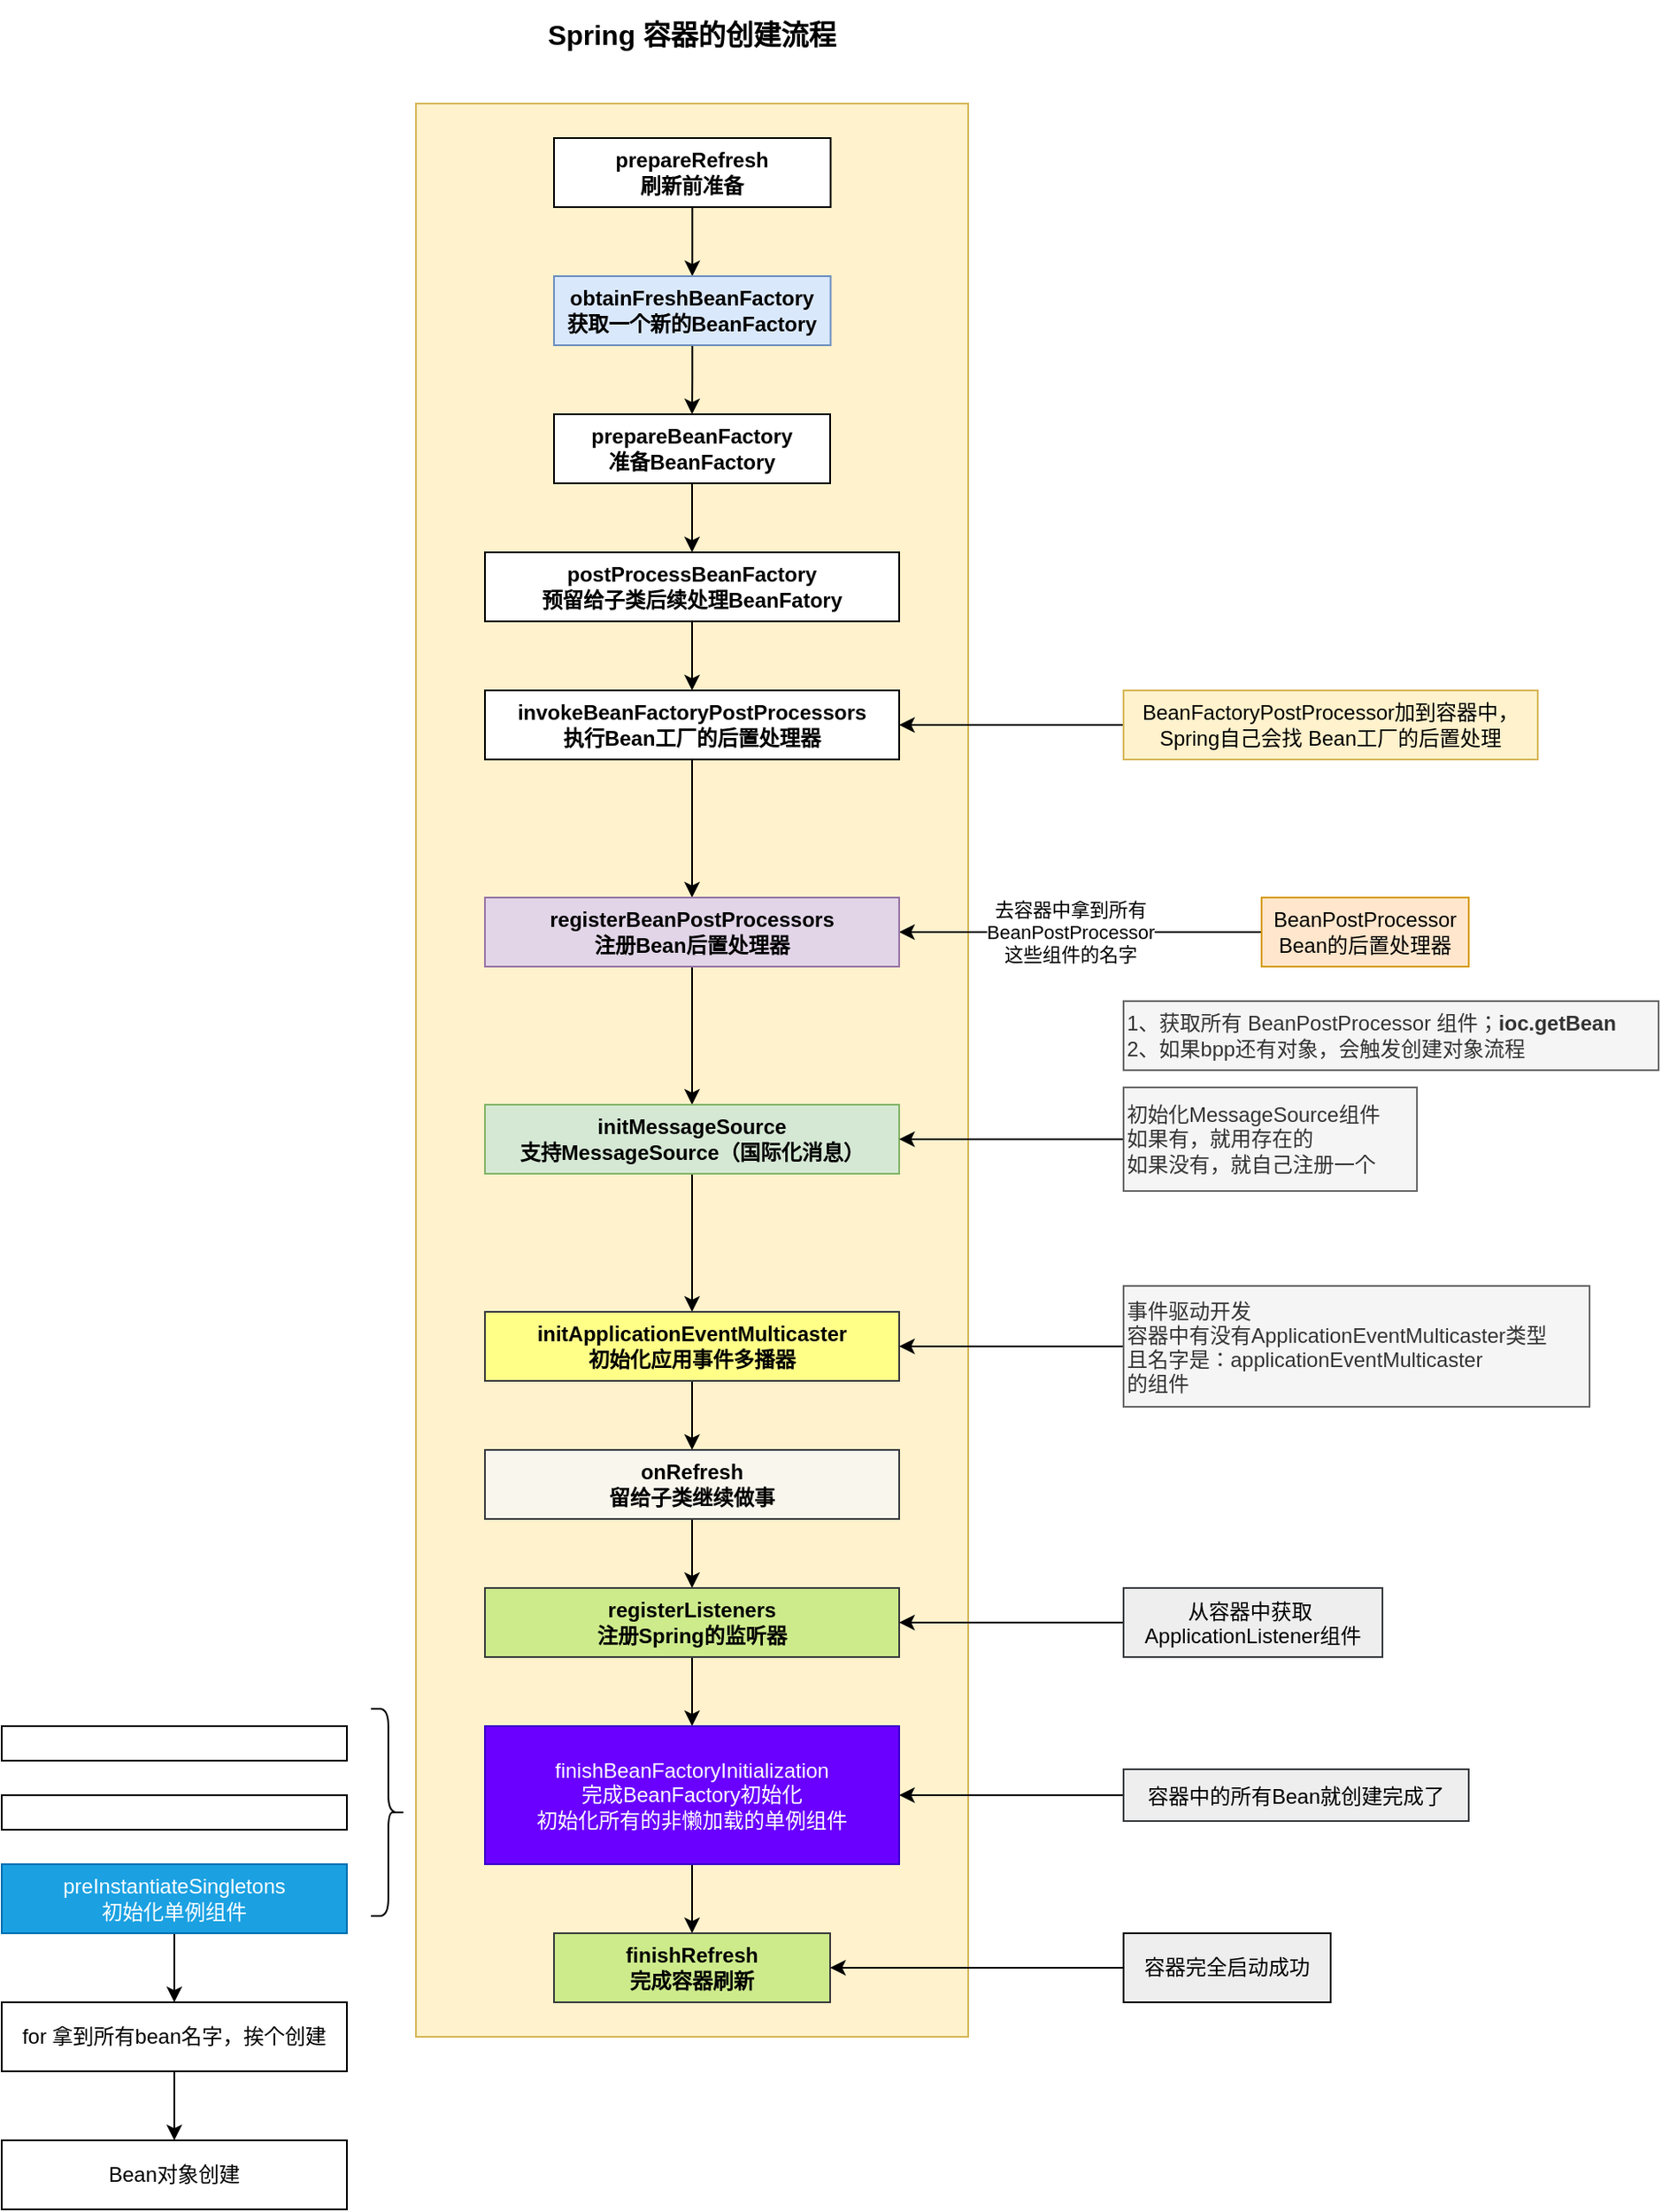 <mxfile>
    <diagram id="DPGADWuL6uPfHHLG69vp" name="Page-1">
        <mxGraphModel dx="1715" dy="-2647" grid="1" gridSize="10" guides="1" tooltips="1" connect="1" arrows="1" fold="1" page="1" pageScale="1" pageWidth="1200" pageHeight="1920" math="0" shadow="0">
            <root>
                <mxCell id="0"/>
                <mxCell id="1" parent="0"/>
                <mxCell id="62" value="" style="rounded=0;whiteSpace=wrap;html=1;fillColor=#fff2cc;strokeColor=#d6b656;" vertex="1" parent="1">
                    <mxGeometry x="400" y="4620" width="320" height="1120" as="geometry"/>
                </mxCell>
                <mxCell id="5" style="edgeStyle=orthogonalEdgeStyle;rounded=0;orthogonalLoop=1;jettySize=auto;html=1;entryX=0.5;entryY=0;entryDx=0;entryDy=0;" edge="1" parent="1" source="6" target="8">
                    <mxGeometry relative="1" as="geometry"/>
                </mxCell>
                <mxCell id="6" value="prepareRefresh&#xa;刷新前准备" style="rounded=0;whiteSpace=wrap;fontStyle=1" vertex="1" parent="1">
                    <mxGeometry x="480" y="4640" width="160.27" height="40" as="geometry"/>
                </mxCell>
                <mxCell id="7" style="edgeStyle=orthogonalEdgeStyle;rounded=0;orthogonalLoop=1;jettySize=auto;html=1;entryX=0.5;entryY=0;entryDx=0;entryDy=0;" edge="1" parent="1" source="8" target="10">
                    <mxGeometry relative="1" as="geometry"/>
                </mxCell>
                <mxCell id="8" value="obtainFreshBeanFactory&#xa;获取一个新的BeanFactory" style="rounded=0;whiteSpace=wrap;fontStyle=1;fillColor=#dae8fc;strokeColor=#6c8ebf;" vertex="1" parent="1">
                    <mxGeometry x="480" y="4720" width="160.27" height="40" as="geometry"/>
                </mxCell>
                <mxCell id="9" style="edgeStyle=orthogonalEdgeStyle;rounded=0;orthogonalLoop=1;jettySize=auto;html=1;" edge="1" parent="1" source="10" target="12">
                    <mxGeometry relative="1" as="geometry"/>
                </mxCell>
                <mxCell id="10" value="prepareBeanFactory&#xa;准备BeanFactory" style="rounded=0;whiteSpace=wrap;fontStyle=1" vertex="1" parent="1">
                    <mxGeometry x="480" y="4800" width="160" height="40" as="geometry"/>
                </mxCell>
                <mxCell id="11" style="edgeStyle=orthogonalEdgeStyle;rounded=0;orthogonalLoop=1;jettySize=auto;html=1;entryX=0.5;entryY=0;entryDx=0;entryDy=0;" edge="1" parent="1" source="12" target="14">
                    <mxGeometry relative="1" as="geometry"/>
                </mxCell>
                <mxCell id="12" value="postProcessBeanFactory&#xa;预留给子类后续处理BeanFatory" style="rounded=0;whiteSpace=wrap;fontStyle=1" vertex="1" parent="1">
                    <mxGeometry x="440" y="4880" width="240" height="40" as="geometry"/>
                </mxCell>
                <mxCell id="13" style="edgeStyle=orthogonalEdgeStyle;rounded=0;orthogonalLoop=1;jettySize=auto;html=1;entryX=0.5;entryY=0;entryDx=0;entryDy=0;" edge="1" parent="1" source="14" target="21">
                    <mxGeometry relative="1" as="geometry"/>
                </mxCell>
                <mxCell id="14" value="invokeBeanFactoryPostProcessors&#xa;执行Bean工厂的后置处理器" style="rounded=0;whiteSpace=wrap;fontStyle=1" vertex="1" parent="1">
                    <mxGeometry x="440" y="4960" width="240" height="40" as="geometry"/>
                </mxCell>
                <mxCell id="15" style="edgeStyle=orthogonalEdgeStyle;rounded=0;orthogonalLoop=1;jettySize=auto;html=1;entryX=1;entryY=0.5;entryDx=0;entryDy=0;" edge="1" parent="1" source="16" target="14">
                    <mxGeometry relative="1" as="geometry">
                        <mxPoint x="730.01" y="4980" as="targetPoint"/>
                    </mxGeometry>
                </mxCell>
                <mxCell id="16" value="BeanFactoryPostProcessor加到容器中，&#xa;Spring自己会找 Bean工厂的后置处理" style="rounded=0;whiteSpace=wrap;fillColor=#fff2cc;strokeColor=#d6b656;" vertex="1" parent="1">
                    <mxGeometry x="810.01" y="4960" width="240" height="40" as="geometry"/>
                </mxCell>
                <mxCell id="17" style="edgeStyle=orthogonalEdgeStyle;rounded=0;orthogonalLoop=1;jettySize=auto;html=1;entryX=1;entryY=0.5;entryDx=0;entryDy=0;" edge="1" parent="1" source="19" target="21">
                    <mxGeometry relative="1" as="geometry">
                        <mxPoint x="730.0" y="5100" as="targetPoint"/>
                    </mxGeometry>
                </mxCell>
                <mxCell id="18" value="去容器中拿到所有&lt;div&gt;BeanPostProcessor&lt;/div&gt;&lt;div&gt;这些组件的名字&lt;/div&gt;" style="edgeLabel;html=1;align=center;verticalAlign=middle;resizable=0;points=[];" vertex="1" connectable="0" parent="17">
                    <mxGeometry x="0.301" y="-4" relative="1" as="geometry">
                        <mxPoint x="25" y="4" as="offset"/>
                    </mxGeometry>
                </mxCell>
                <mxCell id="19" value="BeanPostProcessor&#xa;Bean的后置处理器" style="rounded=0;whiteSpace=wrap;fillColor=#ffe6cc;strokeColor=#d79b00;" vertex="1" parent="1">
                    <mxGeometry x="890.01" y="5080" width="120" height="40" as="geometry"/>
                </mxCell>
                <mxCell id="20" style="edgeStyle=orthogonalEdgeStyle;rounded=0;orthogonalLoop=1;jettySize=auto;html=1;entryX=0.5;entryY=0;entryDx=0;entryDy=0;" edge="1" parent="1" source="21" target="24">
                    <mxGeometry relative="1" as="geometry"/>
                </mxCell>
                <mxCell id="21" value="registerBeanPostProcessors&#xa;注册Bean后置处理器" style="rounded=0;whiteSpace=wrap;fontStyle=1;fillColor=#e1d5e7;strokeColor=#9673a6;" vertex="1" parent="1">
                    <mxGeometry x="439.99" y="5080" width="240" height="40" as="geometry"/>
                </mxCell>
                <mxCell id="22" value="1、获取所有 BeanPostProcessor 组件；&lt;b&gt;ioc.getBean&lt;/b&gt;&lt;div&gt;2、如果bpp还有对象，会触发创建对象流程&lt;/div&gt;" style="text;html=1;align=left;verticalAlign=middle;resizable=0;points=[];autosize=1;strokeColor=#666666;fillColor=#f5f5f5;fontColor=#333333;" vertex="1" parent="1">
                    <mxGeometry x="810.01" y="5140" width="310" height="40" as="geometry"/>
                </mxCell>
                <mxCell id="23" style="edgeStyle=orthogonalEdgeStyle;rounded=0;orthogonalLoop=1;jettySize=auto;html=1;entryX=0.5;entryY=0;entryDx=0;entryDy=0;" edge="1" parent="1" source="24" target="28">
                    <mxGeometry relative="1" as="geometry"/>
                </mxCell>
                <mxCell id="24" value="initMessageSource&#xa;支持MessageSource（国际化消息）" style="rounded=0;whiteSpace=wrap;fontStyle=1;fillColor=#d5e8d4;strokeColor=#82b366;" vertex="1" parent="1">
                    <mxGeometry x="440" y="5200" width="240" height="40" as="geometry"/>
                </mxCell>
                <mxCell id="25" style="edgeStyle=orthogonalEdgeStyle;rounded=0;orthogonalLoop=1;jettySize=auto;html=1;entryX=1;entryY=0.5;entryDx=0;entryDy=0;" edge="1" parent="1" source="26" target="24">
                    <mxGeometry relative="1" as="geometry">
                        <mxPoint x="730.01" y="5220" as="targetPoint"/>
                    </mxGeometry>
                </mxCell>
                <mxCell id="26" value="初始化MessageSource组件&lt;div&gt;如果有，就用存在的&lt;/div&gt;&lt;div&gt;如果没有，就自己注册一个&lt;/div&gt;" style="text;html=1;align=left;verticalAlign=middle;resizable=0;points=[];autosize=1;strokeColor=#666666;fillColor=#f5f5f5;fontColor=#333333;" vertex="1" parent="1">
                    <mxGeometry x="810.01" y="5190" width="170" height="60" as="geometry"/>
                </mxCell>
                <mxCell id="27" style="edgeStyle=orthogonalEdgeStyle;rounded=0;orthogonalLoop=1;jettySize=auto;html=1;entryX=0.5;entryY=0;entryDx=0;entryDy=0;" edge="1" parent="1" source="28" target="32">
                    <mxGeometry relative="1" as="geometry"/>
                </mxCell>
                <mxCell id="28" value="initApplicationEventMulticaster&#xa;初始化应用事件多播器" style="rounded=0;whiteSpace=wrap;fontStyle=1;fillColor=#ffff88;strokeColor=#36393d;" vertex="1" parent="1">
                    <mxGeometry x="439.99" y="5320" width="240.01" height="40" as="geometry"/>
                </mxCell>
                <mxCell id="29" style="edgeStyle=orthogonalEdgeStyle;rounded=0;orthogonalLoop=1;jettySize=auto;html=1;entryX=1;entryY=0.5;entryDx=0;entryDy=0;" edge="1" parent="1" source="30" target="28">
                    <mxGeometry relative="1" as="geometry">
                        <mxPoint x="730.01" y="5340" as="targetPoint"/>
                    </mxGeometry>
                </mxCell>
                <mxCell id="30" value="事件驱动开发&#xa;容器中有没有ApplicationEventMulticaster类型&#xa;且名字是：applicationEventMulticaster&#xa;的组件" style="text;align=left;verticalAlign=middle;resizable=0;points=[];autosize=1;strokeColor=#666666;fillColor=#f5f5f5;fontColor=#333333;" vertex="1" parent="1">
                    <mxGeometry x="810.01" y="5305" width="270" height="70" as="geometry"/>
                </mxCell>
                <mxCell id="31" style="edgeStyle=orthogonalEdgeStyle;rounded=0;orthogonalLoop=1;jettySize=auto;html=1;entryX=0.5;entryY=0;entryDx=0;entryDy=0;" edge="1" parent="1" source="32" target="34">
                    <mxGeometry relative="1" as="geometry"/>
                </mxCell>
                <mxCell id="32" value="onRefresh&#xa;留给子类继续做事" style="rounded=0;whiteSpace=wrap;fontStyle=1;fillColor=#f9f7ed;strokeColor=#36393d;" vertex="1" parent="1">
                    <mxGeometry x="440" y="5400" width="240" height="40" as="geometry"/>
                </mxCell>
                <mxCell id="33" style="edgeStyle=orthogonalEdgeStyle;rounded=0;orthogonalLoop=1;jettySize=auto;html=1;entryX=0.5;entryY=0;entryDx=0;entryDy=0;" edge="1" parent="1" source="34" target="38">
                    <mxGeometry relative="1" as="geometry"/>
                </mxCell>
                <mxCell id="34" value="registerListeners&#xa;注册Spring的监听器" style="rounded=0;whiteSpace=wrap;fillColor=#cdeb8b;strokeColor=#36393d;fontStyle=1" vertex="1" parent="1">
                    <mxGeometry x="439.99" y="5480" width="240.01" height="40" as="geometry"/>
                </mxCell>
                <mxCell id="35" style="edgeStyle=orthogonalEdgeStyle;rounded=0;orthogonalLoop=1;jettySize=auto;html=1;entryX=1;entryY=0.5;entryDx=0;entryDy=0;" edge="1" parent="1" source="36" target="34">
                    <mxGeometry relative="1" as="geometry">
                        <mxPoint x="730.01" y="5500" as="targetPoint"/>
                    </mxGeometry>
                </mxCell>
                <mxCell id="36" value="从容器中获取 &#xa;ApplicationListener组件" style="text;align=center;verticalAlign=middle;resizable=0;points=[];autosize=1;strokeColor=#36393d;fillColor=#eeeeee;" vertex="1" parent="1">
                    <mxGeometry x="810.01" y="5480" width="150" height="40" as="geometry"/>
                </mxCell>
                <mxCell id="37" style="edgeStyle=orthogonalEdgeStyle;rounded=0;orthogonalLoop=1;jettySize=auto;html=1;entryX=0.5;entryY=0;entryDx=0;entryDy=0;" edge="1" parent="1" source="38" target="41">
                    <mxGeometry relative="1" as="geometry"/>
                </mxCell>
                <mxCell id="38" value="finishBeanFactoryInitialization&#xa;完成BeanFactory初始化&#xa;初始化所有的非懒加载的单例组件" style="rounded=0;whiteSpace=wrap;fillColor=#6a00ff;fontColor=#ffffff;strokeColor=#3700CC;" vertex="1" parent="1">
                    <mxGeometry x="440" y="5560" width="240" height="80" as="geometry"/>
                </mxCell>
                <mxCell id="39" style="edgeStyle=orthogonalEdgeStyle;rounded=0;orthogonalLoop=1;jettySize=auto;html=1;entryX=1;entryY=0.5;entryDx=0;entryDy=0;" edge="1" parent="1" source="40" target="38">
                    <mxGeometry relative="1" as="geometry">
                        <mxPoint x="730.01" y="5600" as="targetPoint"/>
                    </mxGeometry>
                </mxCell>
                <mxCell id="40" value="容器中的所有Bean就创建完成了" style="text;align=center;verticalAlign=middle;resizable=0;points=[];autosize=1;strokeColor=#36393d;fillColor=#eeeeee;" vertex="1" parent="1">
                    <mxGeometry x="810.01" y="5585" width="200" height="30" as="geometry"/>
                </mxCell>
                <mxCell id="41" value="finishRefresh&#xa;完成容器刷新" style="rounded=0;whiteSpace=wrap;fillColor=#cdeb8b;strokeColor=#36393d;fontStyle=1" vertex="1" parent="1">
                    <mxGeometry x="480" y="5680" width="160" height="40" as="geometry"/>
                </mxCell>
                <mxCell id="44" value="" style="rounded=0;whiteSpace=wrap;html=1;" vertex="1" parent="1">
                    <mxGeometry x="160" y="5560" width="200" height="20" as="geometry"/>
                </mxCell>
                <mxCell id="60" style="edgeStyle=none;html=1;exitX=0.5;exitY=1;exitDx=0;exitDy=0;entryX=0.5;entryY=0;entryDx=0;entryDy=0;" edge="1" parent="1" source="46" target="50">
                    <mxGeometry relative="1" as="geometry"/>
                </mxCell>
                <mxCell id="46" value="preInstantiateSingletons&#xa;初始化单例组件" style="rounded=0;whiteSpace=wrap;fillColor=#1ba1e2;fontColor=#ffffff;strokeColor=#006EAF;" vertex="1" parent="1">
                    <mxGeometry x="160" y="5640" width="200" height="40" as="geometry"/>
                </mxCell>
                <mxCell id="47" value="" style="rounded=0;whiteSpace=wrap;html=1;" vertex="1" parent="1">
                    <mxGeometry x="160" y="5600" width="200" height="20" as="geometry"/>
                </mxCell>
                <mxCell id="48" value="" style="shape=curlyBracket;whiteSpace=wrap;html=1;rounded=1;flipH=1;labelPosition=right;verticalLabelPosition=middle;align=left;verticalAlign=middle;" vertex="1" parent="1">
                    <mxGeometry x="374" y="5550" width="20" height="120" as="geometry"/>
                </mxCell>
                <mxCell id="61" value="" style="edgeStyle=none;html=1;" edge="1" parent="1" source="50" target="51">
                    <mxGeometry relative="1" as="geometry"/>
                </mxCell>
                <mxCell id="50" value="for 拿到所有bean名字，挨个创建" style="rounded=0;whiteSpace=wrap;html=1;" vertex="1" parent="1">
                    <mxGeometry x="160" y="5720" width="200" height="40" as="geometry"/>
                </mxCell>
                <mxCell id="51" value="Bean对象创建" style="rounded=0;whiteSpace=wrap;html=1;" vertex="1" parent="1">
                    <mxGeometry x="160" y="5800" width="200" height="40" as="geometry"/>
                </mxCell>
                <mxCell id="55" value="&lt;b&gt;&lt;font style=&quot;font-size: 16px;&quot;&gt;Spring 容器的创建流程&lt;/font&gt;&lt;/b&gt;" style="text;html=1;align=center;verticalAlign=middle;whiteSpace=wrap;rounded=0;" vertex="1" parent="1">
                    <mxGeometry x="400" y="4560" width="320" height="40" as="geometry"/>
                </mxCell>
                <mxCell id="58" style="edgeStyle=none;html=1;exitX=0;exitY=0.5;exitDx=0;exitDy=0;entryX=1;entryY=0.5;entryDx=0;entryDy=0;" edge="1" parent="1" source="57" target="41">
                    <mxGeometry relative="1" as="geometry"/>
                </mxCell>
                <mxCell id="57" value="&lt;span style=&quot;color: rgb(0, 0, 0); text-wrap-mode: nowrap;&quot;&gt;容器完全启动成功&lt;/span&gt;" style="rounded=0;whiteSpace=wrap;html=1;fillColor=#EEEEEE;" vertex="1" parent="1">
                    <mxGeometry x="810.01" y="5680" width="120" height="40" as="geometry"/>
                </mxCell>
            </root>
        </mxGraphModel>
    </diagram>
</mxfile>